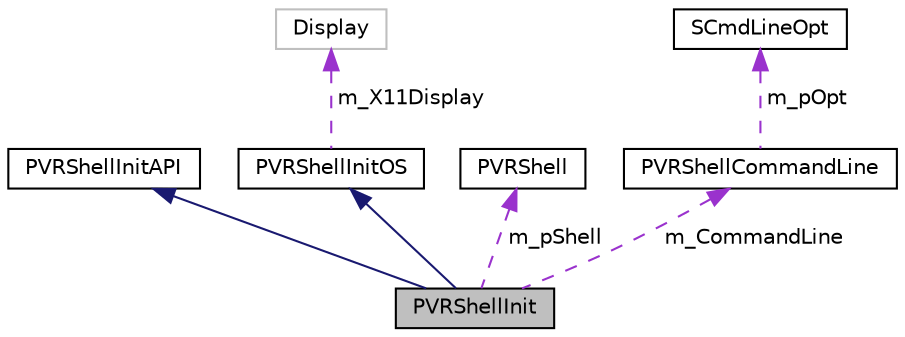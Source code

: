 digraph "PVRShellInit"
{
  edge [fontname="Helvetica",fontsize="10",labelfontname="Helvetica",labelfontsize="10"];
  node [fontname="Helvetica",fontsize="10",shape=record];
  Node1 [label="PVRShellInit",height=0.2,width=0.4,color="black", fillcolor="grey75", style="filled", fontcolor="black"];
  Node2 -> Node1 [dir="back",color="midnightblue",fontsize="10",style="solid",fontname="Helvetica"];
  Node2 [label="PVRShellInitAPI",height=0.2,width=0.4,color="black", fillcolor="white", style="filled",URL="$class_p_v_r_shell_init_a_p_i.html",tooltip="Initialisation interface with specific API. "];
  Node3 -> Node1 [dir="back",color="midnightblue",fontsize="10",style="solid",fontname="Helvetica"];
  Node3 [label="PVRShellInitOS",height=0.2,width=0.4,color="black", fillcolor="white", style="filled",URL="$class_p_v_r_shell_init_o_s.html",tooltip="Interface with specific Operating System. "];
  Node4 -> Node3 [dir="back",color="darkorchid3",fontsize="10",style="dashed",label=" m_X11Display" ,fontname="Helvetica"];
  Node4 [label="Display",height=0.2,width=0.4,color="grey75", fillcolor="white", style="filled"];
  Node5 -> Node1 [dir="back",color="darkorchid3",fontsize="10",style="dashed",label=" m_pShell" ,fontname="Helvetica"];
  Node5 [label="PVRShell",height=0.2,width=0.4,color="black", fillcolor="white", style="filled",URL="$class_p_v_r_shell.html",tooltip="Inherited by the application; responsible for abstracting the OS and API. "];
  Node6 -> Node1 [dir="back",color="darkorchid3",fontsize="10",style="dashed",label=" m_CommandLine" ,fontname="Helvetica"];
  Node6 [label="PVRShellCommandLine",height=0.2,width=0.4,color="black", fillcolor="white", style="filled",URL="$class_p_v_r_shell_command_line.html",tooltip="Command-line interpreter. "];
  Node7 -> Node6 [dir="back",color="darkorchid3",fontsize="10",style="dashed",label=" m_pOpt" ,fontname="Helvetica"];
  Node7 [label="SCmdLineOpt",height=0.2,width=0.4,color="black", fillcolor="white", style="filled",URL="$struct_s_cmd_line_opt.html",tooltip="Stores a variable name/value pair for an individual command-line option. "];
}
